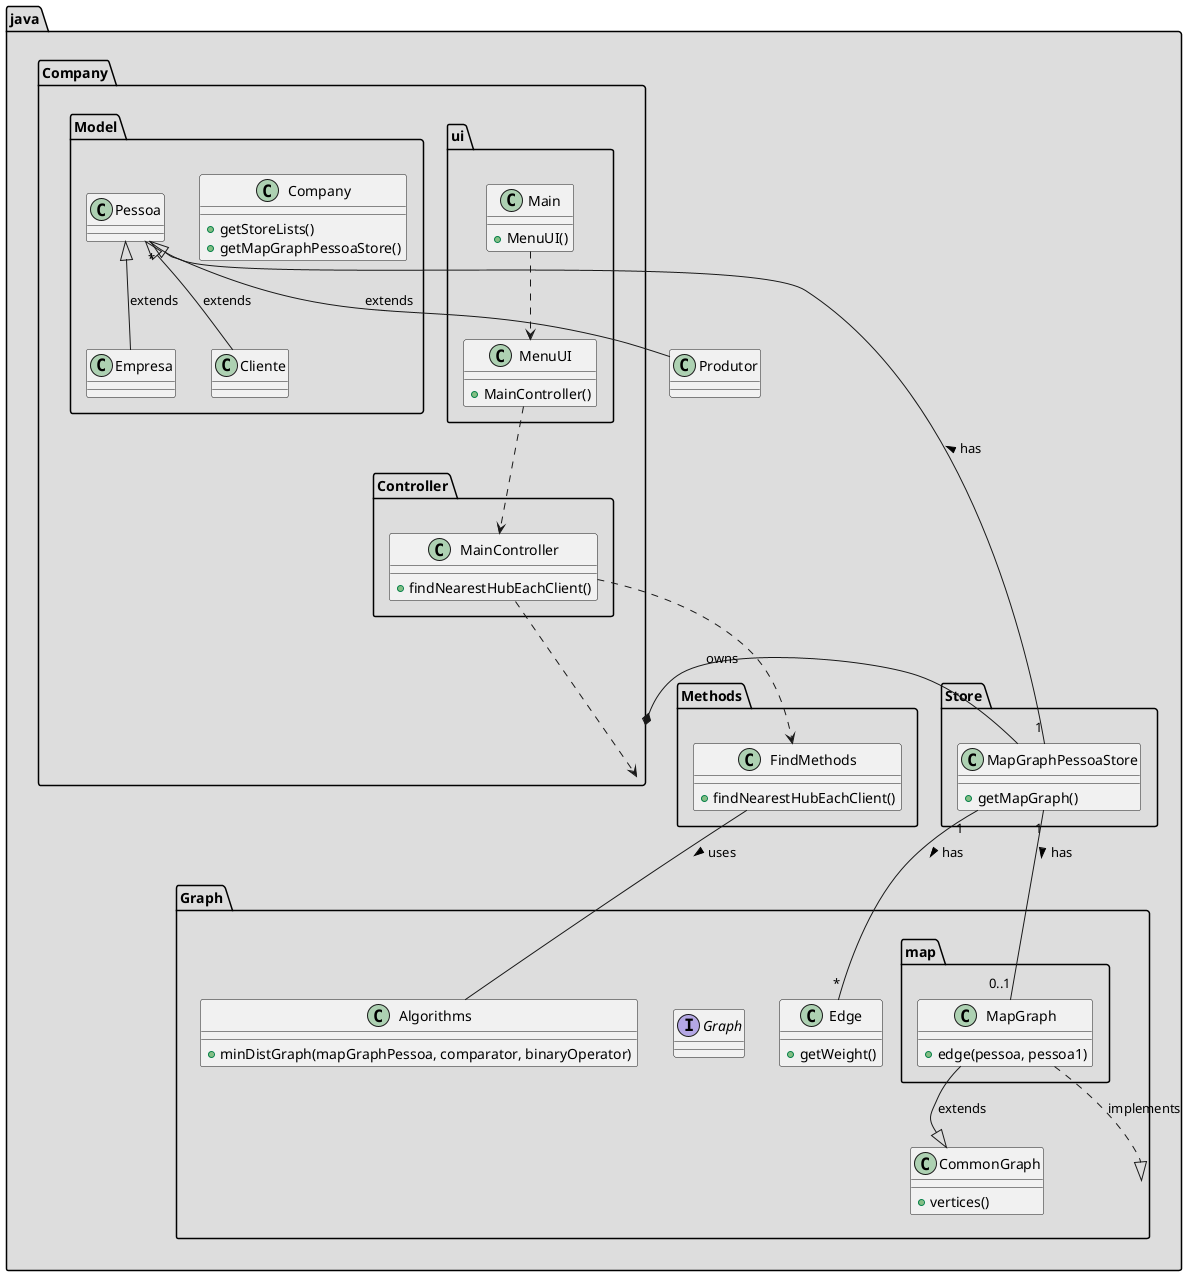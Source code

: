 @startuml
'https://plantuml.com/class-diagram
package java <<Folder>>#DDDDDD {
package Company <<Folder>>#DDDDDD {


package Controller <<Folder>>#DDDDDD {
class MainController{
+findNearestHubEachClient()
}

}

package ui <<Folder>>#DDDDDD {
class MenuUI{
+ MainController()
}

class Main{
+ MenuUI()
}

}
package Model <<Folder>>#DDDDDD {

class Company{
+getStoreLists()
+getMapGraphPessoaStore()
}
class Pessoa{
}
class Empresa{
}
class Cliente{
}
}


}
package Store <<Folder>>#DDDDDD {

class MapGraphPessoaStore{
+getMapGraph()
}
}



package Graph <<Folder>>#DDDDDD {
package map <<Folder>>#DDDDDD {
class MapGraph{
+edge(pessoa, pessoa1)
}
}

class Edge{
+getWeight()
}
Interface Graph

class Algorithms{
+minDistGraph(mapGraphPessoa, comparator, binaryOperator)
}

class CommonGraph{
+vertices()
}
}

package Methods <<Folder>>#DDDDDD {
class FindMethods{
+findNearestHubEachClient()
}
}


Main ..> MenuUI
MenuUI ..> MainController


MainController ..> Company
MainController ..> FindMethods

Company *-- MapGraphPessoaStore : owns

FindMethods -- Algorithms : uses >

Pessoa <|--  Empresa: extends
Pessoa <|-- Cliente: extends
Pessoa <|-- Produtor: extends

MapGraph ..|> Graph : implements
MapGraph --|> CommonGraph : extends

MapGraphPessoaStore "1" -- "*" Edge: has >
MapGraphPessoaStore "1" -- "*" Pessoa: has >

MapGraphPessoaStore "1" -- "0..1" MapGraph: has >



@enduml